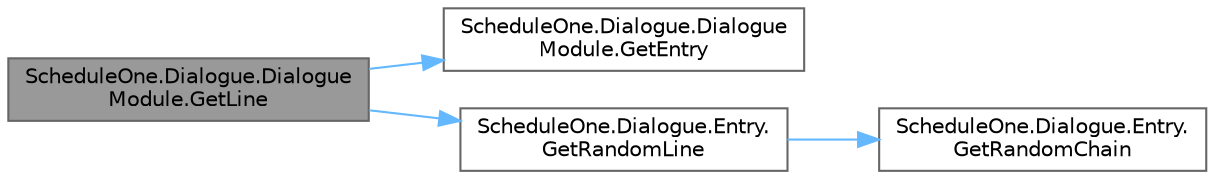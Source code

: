 digraph "ScheduleOne.Dialogue.DialogueModule.GetLine"
{
 // LATEX_PDF_SIZE
  bgcolor="transparent";
  edge [fontname=Helvetica,fontsize=10,labelfontname=Helvetica,labelfontsize=10];
  node [fontname=Helvetica,fontsize=10,shape=box,height=0.2,width=0.4];
  rankdir="LR";
  Node1 [id="Node000001",label="ScheduleOne.Dialogue.Dialogue\lModule.GetLine",height=0.2,width=0.4,color="gray40", fillcolor="grey60", style="filled", fontcolor="black",tooltip=" "];
  Node1 -> Node2 [id="edge1_Node000001_Node000002",color="steelblue1",style="solid",tooltip=" "];
  Node2 [id="Node000002",label="ScheduleOne.Dialogue.Dialogue\lModule.GetEntry",height=0.2,width=0.4,color="grey40", fillcolor="white", style="filled",URL="$class_schedule_one_1_1_dialogue_1_1_dialogue_module.html#a195000c6633741294ebb2f2d78134410",tooltip=" "];
  Node1 -> Node3 [id="edge2_Node000001_Node000003",color="steelblue1",style="solid",tooltip=" "];
  Node3 [id="Node000003",label="ScheduleOne.Dialogue.Entry.\lGetRandomLine",height=0.2,width=0.4,color="grey40", fillcolor="white", style="filled",URL="$struct_schedule_one_1_1_dialogue_1_1_entry.html#a1f43456c1dc92dd3150c456c5fced865",tooltip=" "];
  Node3 -> Node4 [id="edge3_Node000003_Node000004",color="steelblue1",style="solid",tooltip=" "];
  Node4 [id="Node000004",label="ScheduleOne.Dialogue.Entry.\lGetRandomChain",height=0.2,width=0.4,color="grey40", fillcolor="white", style="filled",URL="$struct_schedule_one_1_1_dialogue_1_1_entry.html#adf7be6f29613732f7739bf9b6669443c",tooltip=" "];
}
